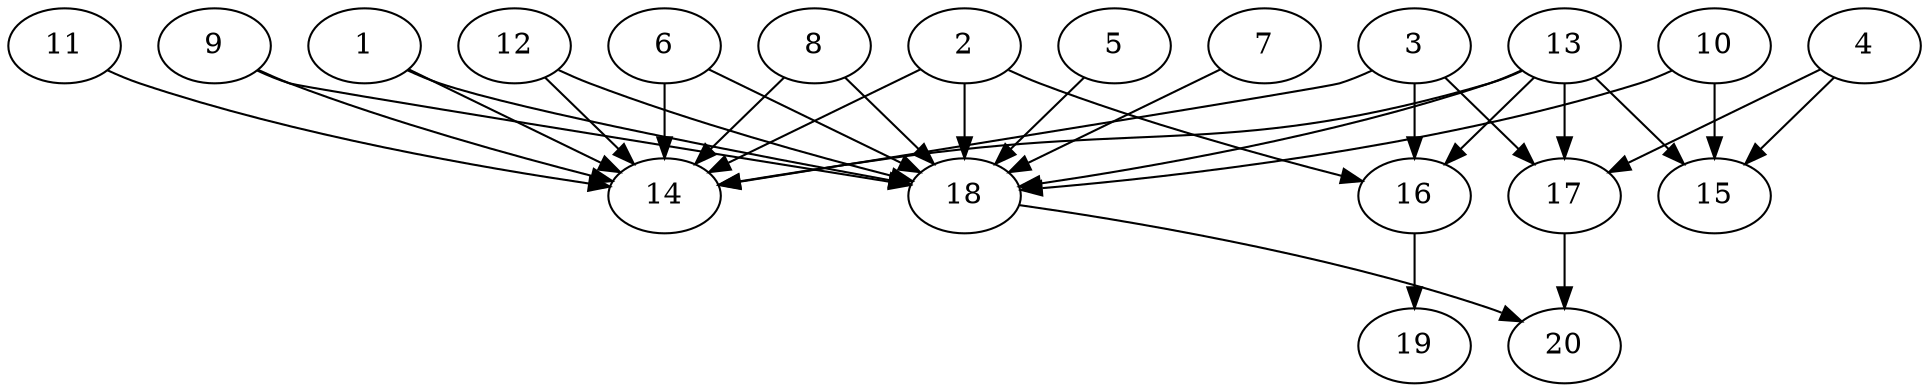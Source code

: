 // DAG automatically generated by daggen at Wed Jul 24 21:20:53 2019
// ./daggen --dot -n 20 --ccr 0.4 --fat 0.8 --regular 0.5 --density 0.7 --mindata 5242880 --maxdata 52428800 
digraph G {
  1 [size="65799680", alpha="0.15", expect_size="26319872"] 
  1 -> 14 [size ="26319872"]
  1 -> 18 [size ="26319872"]
  2 [size="110005760", alpha="0.03", expect_size="44002304"] 
  2 -> 14 [size ="44002304"]
  2 -> 16 [size ="44002304"]
  2 -> 18 [size ="44002304"]
  3 [size="111137280", alpha="0.16", expect_size="44454912"] 
  3 -> 14 [size ="44454912"]
  3 -> 16 [size ="44454912"]
  3 -> 17 [size ="44454912"]
  4 [size="92515840", alpha="0.20", expect_size="37006336"] 
  4 -> 15 [size ="37006336"]
  4 -> 17 [size ="37006336"]
  5 [size="20344320", alpha="0.17", expect_size="8137728"] 
  5 -> 18 [size ="8137728"]
  6 [size="84503040", alpha="0.07", expect_size="33801216"] 
  6 -> 14 [size ="33801216"]
  6 -> 18 [size ="33801216"]
  7 [size="113466880", alpha="0.20", expect_size="45386752"] 
  7 -> 18 [size ="45386752"]
  8 [size="112542720", alpha="0.15", expect_size="45017088"] 
  8 -> 14 [size ="45017088"]
  8 -> 18 [size ="45017088"]
  9 [size="92295680", alpha="0.10", expect_size="36918272"] 
  9 -> 14 [size ="36918272"]
  9 -> 18 [size ="36918272"]
  10 [size="22305280", alpha="0.10", expect_size="8922112"] 
  10 -> 15 [size ="8922112"]
  10 -> 18 [size ="8922112"]
  11 [size="45222400", alpha="0.16", expect_size="18088960"] 
  11 -> 14 [size ="18088960"]
  12 [size="13509120", alpha="0.19", expect_size="5403648"] 
  12 -> 14 [size ="5403648"]
  12 -> 18 [size ="5403648"]
  13 [size="28864000", alpha="0.06", expect_size="11545600"] 
  13 -> 14 [size ="11545600"]
  13 -> 15 [size ="11545600"]
  13 -> 16 [size ="11545600"]
  13 -> 17 [size ="11545600"]
  13 -> 18 [size ="11545600"]
  14 [size="120619520", alpha="0.18", expect_size="48247808"] 
  15 [size="118737920", alpha="0.12", expect_size="47495168"] 
  16 [size="103887360", alpha="0.16", expect_size="41554944"] 
  16 -> 19 [size ="41554944"]
  17 [size="26209280", alpha="0.00", expect_size="10483712"] 
  17 -> 20 [size ="10483712"]
  18 [size="25510400", alpha="0.10", expect_size="10204160"] 
  18 -> 20 [size ="10204160"]
  19 [size="115125760", alpha="0.10", expect_size="46050304"] 
  20 [size="54632960", alpha="0.06", expect_size="21853184"] 
}

